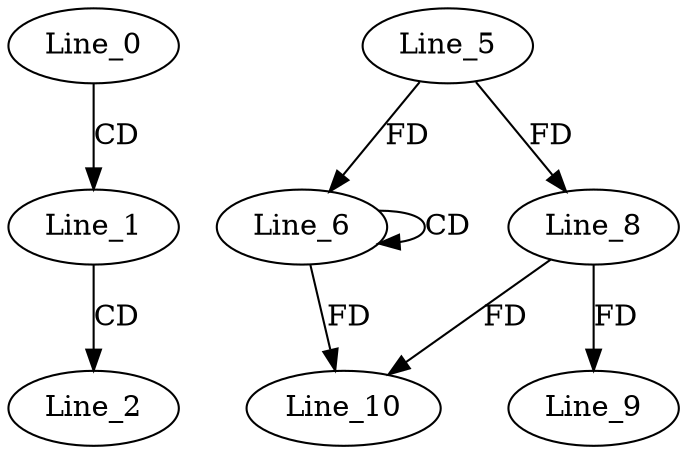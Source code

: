 digraph G {
  Line_0;
  Line_1;
  Line_2;
  Line_6;
  Line_6;
  Line_5;
  Line_8;
  Line_8;
  Line_9;
  Line_10;
  Line_0 -> Line_1 [ label="CD" ];
  Line_1 -> Line_2 [ label="CD" ];
  Line_6 -> Line_6 [ label="CD" ];
  Line_5 -> Line_6 [ label="FD" ];
  Line_5 -> Line_8 [ label="FD" ];
  Line_8 -> Line_9 [ label="FD" ];
  Line_8 -> Line_10 [ label="FD" ];
  Line_6 -> Line_10 [ label="FD" ];
}
